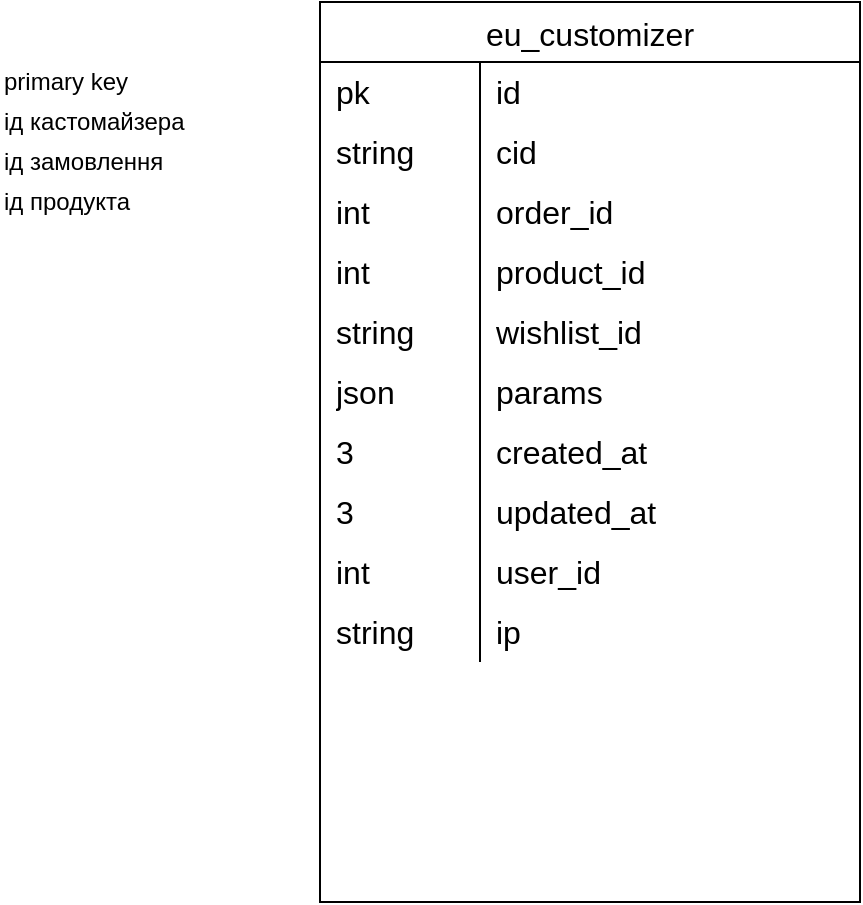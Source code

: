 <mxfile version="20.8.20" type="github">
  <diagram name="Page-1" id="3cN-lPrh8l8-ZixG8f44">
    <mxGraphModel dx="1057" dy="928" grid="1" gridSize="10" guides="1" tooltips="1" connect="1" arrows="1" fold="1" page="1" pageScale="1" pageWidth="850" pageHeight="1100" math="0" shadow="0">
      <root>
        <mxCell id="0" />
        <mxCell id="1" parent="0" />
        <mxCell id="XxdGgoXVJCoL5i5dYcoz-4" value="primary key" style="text;html=1;strokeColor=none;fillColor=none;align=left;verticalAlign=middle;whiteSpace=wrap;rounded=0;" vertex="1" parent="1">
          <mxGeometry x="80" y="140" width="110" height="20" as="geometry" />
        </mxCell>
        <mxCell id="XxdGgoXVJCoL5i5dYcoz-5" value="ід кастомайзера" style="text;html=1;strokeColor=none;fillColor=none;align=left;verticalAlign=middle;whiteSpace=wrap;rounded=0;" vertex="1" parent="1">
          <mxGeometry x="80" y="160" width="110" height="20" as="geometry" />
        </mxCell>
        <mxCell id="XxdGgoXVJCoL5i5dYcoz-6" value="ід замовлення" style="text;html=1;strokeColor=none;fillColor=none;align=left;verticalAlign=middle;whiteSpace=wrap;rounded=0;" vertex="1" parent="1">
          <mxGeometry x="80" y="180" width="110" height="20" as="geometry" />
        </mxCell>
        <mxCell id="XxdGgoXVJCoL5i5dYcoz-7" value="ід продукта" style="text;html=1;strokeColor=none;fillColor=none;align=left;verticalAlign=middle;whiteSpace=wrap;rounded=0;" vertex="1" parent="1">
          <mxGeometry x="80" y="200" width="110" height="20" as="geometry" />
        </mxCell>
        <mxCell id="XxdGgoXVJCoL5i5dYcoz-12" value="eu_customizer" style="shape=table;startSize=30;container=1;collapsible=0;childLayout=tableLayout;fixedRows=1;rowLines=0;fontStyle=0;strokeColor=default;fontSize=16;align=center;spacingLeft=0;" vertex="1" parent="1">
          <mxGeometry x="240" y="110" width="270" height="450" as="geometry" />
        </mxCell>
        <mxCell id="XxdGgoXVJCoL5i5dYcoz-13" value="" style="shape=tableRow;horizontal=0;startSize=0;swimlaneHead=0;swimlaneBody=0;top=0;left=0;bottom=0;right=0;collapsible=0;dropTarget=0;fillColor=none;points=[[0,0.5],[1,0.5]];portConstraint=eastwest;strokeColor=inherit;fontSize=16;align=left;spacingLeft=6;" vertex="1" parent="XxdGgoXVJCoL5i5dYcoz-12">
          <mxGeometry y="30" width="270" height="30" as="geometry" />
        </mxCell>
        <mxCell id="XxdGgoXVJCoL5i5dYcoz-14" value="pk" style="shape=partialRectangle;html=1;whiteSpace=wrap;connectable=0;fillColor=none;top=0;left=0;bottom=0;right=0;overflow=hidden;pointerEvents=1;strokeColor=inherit;fontSize=16;align=left;spacingLeft=6;" vertex="1" parent="XxdGgoXVJCoL5i5dYcoz-13">
          <mxGeometry width="80" height="30" as="geometry">
            <mxRectangle width="80" height="30" as="alternateBounds" />
          </mxGeometry>
        </mxCell>
        <mxCell id="XxdGgoXVJCoL5i5dYcoz-15" value="id" style="shape=partialRectangle;html=1;whiteSpace=wrap;connectable=0;fillColor=none;top=0;left=0;bottom=0;right=0;align=left;spacingLeft=6;overflow=hidden;strokeColor=inherit;fontSize=16;" vertex="1" parent="XxdGgoXVJCoL5i5dYcoz-13">
          <mxGeometry x="80" width="190" height="30" as="geometry">
            <mxRectangle width="190" height="30" as="alternateBounds" />
          </mxGeometry>
        </mxCell>
        <mxCell id="XxdGgoXVJCoL5i5dYcoz-16" value="" style="shape=tableRow;horizontal=0;startSize=0;swimlaneHead=0;swimlaneBody=0;top=0;left=0;bottom=0;right=0;collapsible=0;dropTarget=0;fillColor=none;points=[[0,0.5],[1,0.5]];portConstraint=eastwest;strokeColor=inherit;fontSize=16;align=left;spacingLeft=6;" vertex="1" parent="XxdGgoXVJCoL5i5dYcoz-12">
          <mxGeometry y="60" width="270" height="30" as="geometry" />
        </mxCell>
        <mxCell id="XxdGgoXVJCoL5i5dYcoz-17" value="string" style="shape=partialRectangle;html=1;whiteSpace=wrap;connectable=0;fillColor=none;top=0;left=0;bottom=0;right=0;overflow=hidden;strokeColor=inherit;fontSize=16;align=left;spacingLeft=6;" vertex="1" parent="XxdGgoXVJCoL5i5dYcoz-16">
          <mxGeometry width="80" height="30" as="geometry">
            <mxRectangle width="80" height="30" as="alternateBounds" />
          </mxGeometry>
        </mxCell>
        <mxCell id="XxdGgoXVJCoL5i5dYcoz-18" value="cid" style="shape=partialRectangle;html=1;whiteSpace=wrap;connectable=0;fillColor=none;top=0;left=0;bottom=0;right=0;align=left;spacingLeft=6;overflow=hidden;strokeColor=inherit;fontSize=16;" vertex="1" parent="XxdGgoXVJCoL5i5dYcoz-16">
          <mxGeometry x="80" width="190" height="30" as="geometry">
            <mxRectangle width="190" height="30" as="alternateBounds" />
          </mxGeometry>
        </mxCell>
        <mxCell id="XxdGgoXVJCoL5i5dYcoz-19" value="" style="shape=tableRow;horizontal=0;startSize=0;swimlaneHead=0;swimlaneBody=0;top=0;left=0;bottom=0;right=0;collapsible=0;dropTarget=0;fillColor=none;points=[[0,0.5],[1,0.5]];portConstraint=eastwest;strokeColor=inherit;fontSize=16;align=left;spacingLeft=6;" vertex="1" parent="XxdGgoXVJCoL5i5dYcoz-12">
          <mxGeometry y="90" width="270" height="30" as="geometry" />
        </mxCell>
        <mxCell id="XxdGgoXVJCoL5i5dYcoz-20" value="int" style="shape=partialRectangle;html=1;whiteSpace=wrap;connectable=0;fillColor=none;top=0;left=0;bottom=0;right=0;overflow=hidden;strokeColor=inherit;fontSize=16;align=left;spacingLeft=6;" vertex="1" parent="XxdGgoXVJCoL5i5dYcoz-19">
          <mxGeometry width="80" height="30" as="geometry">
            <mxRectangle width="80" height="30" as="alternateBounds" />
          </mxGeometry>
        </mxCell>
        <mxCell id="XxdGgoXVJCoL5i5dYcoz-21" value="order_id" style="shape=partialRectangle;html=1;whiteSpace=wrap;connectable=0;fillColor=none;top=0;left=0;bottom=0;right=0;align=left;spacingLeft=6;overflow=hidden;strokeColor=inherit;fontSize=16;" vertex="1" parent="XxdGgoXVJCoL5i5dYcoz-19">
          <mxGeometry x="80" width="190" height="30" as="geometry">
            <mxRectangle width="190" height="30" as="alternateBounds" />
          </mxGeometry>
        </mxCell>
        <mxCell id="XxdGgoXVJCoL5i5dYcoz-23" value="" style="shape=tableRow;horizontal=0;startSize=0;swimlaneHead=0;swimlaneBody=0;top=0;left=0;bottom=0;right=0;collapsible=0;dropTarget=0;fillColor=none;points=[[0,0.5],[1,0.5]];portConstraint=eastwest;strokeColor=inherit;fontSize=16;align=left;spacingLeft=6;" vertex="1" parent="XxdGgoXVJCoL5i5dYcoz-12">
          <mxGeometry y="120" width="270" height="30" as="geometry" />
        </mxCell>
        <mxCell id="XxdGgoXVJCoL5i5dYcoz-24" value="int" style="shape=partialRectangle;html=1;whiteSpace=wrap;connectable=0;fillColor=none;top=0;left=0;bottom=0;right=0;overflow=hidden;strokeColor=inherit;fontSize=16;align=left;spacingLeft=6;" vertex="1" parent="XxdGgoXVJCoL5i5dYcoz-23">
          <mxGeometry width="80" height="30" as="geometry">
            <mxRectangle width="80" height="30" as="alternateBounds" />
          </mxGeometry>
        </mxCell>
        <mxCell id="XxdGgoXVJCoL5i5dYcoz-25" value="product_id" style="shape=partialRectangle;html=1;whiteSpace=wrap;connectable=0;fillColor=none;top=0;left=0;bottom=0;right=0;align=left;spacingLeft=6;overflow=hidden;strokeColor=inherit;fontSize=16;" vertex="1" parent="XxdGgoXVJCoL5i5dYcoz-23">
          <mxGeometry x="80" width="190" height="30" as="geometry">
            <mxRectangle width="190" height="30" as="alternateBounds" />
          </mxGeometry>
        </mxCell>
        <mxCell id="XxdGgoXVJCoL5i5dYcoz-26" value="" style="shape=tableRow;horizontal=0;startSize=0;swimlaneHead=0;swimlaneBody=0;top=0;left=0;bottom=0;right=0;collapsible=0;dropTarget=0;fillColor=none;points=[[0,0.5],[1,0.5]];portConstraint=eastwest;strokeColor=inherit;fontSize=16;align=left;spacingLeft=6;" vertex="1" parent="XxdGgoXVJCoL5i5dYcoz-12">
          <mxGeometry y="150" width="270" height="30" as="geometry" />
        </mxCell>
        <mxCell id="XxdGgoXVJCoL5i5dYcoz-27" value="string" style="shape=partialRectangle;html=1;whiteSpace=wrap;connectable=0;fillColor=none;top=0;left=0;bottom=0;right=0;overflow=hidden;strokeColor=inherit;fontSize=16;align=left;spacingLeft=6;" vertex="1" parent="XxdGgoXVJCoL5i5dYcoz-26">
          <mxGeometry width="80" height="30" as="geometry">
            <mxRectangle width="80" height="30" as="alternateBounds" />
          </mxGeometry>
        </mxCell>
        <mxCell id="XxdGgoXVJCoL5i5dYcoz-28" value="wishlist_id" style="shape=partialRectangle;html=1;whiteSpace=wrap;connectable=0;fillColor=none;top=0;left=0;bottom=0;right=0;align=left;spacingLeft=6;overflow=hidden;strokeColor=inherit;fontSize=16;" vertex="1" parent="XxdGgoXVJCoL5i5dYcoz-26">
          <mxGeometry x="80" width="190" height="30" as="geometry">
            <mxRectangle width="190" height="30" as="alternateBounds" />
          </mxGeometry>
        </mxCell>
        <mxCell id="XxdGgoXVJCoL5i5dYcoz-35" value="" style="shape=tableRow;horizontal=0;startSize=0;swimlaneHead=0;swimlaneBody=0;top=0;left=0;bottom=0;right=0;collapsible=0;dropTarget=0;fillColor=none;points=[[0,0.5],[1,0.5]];portConstraint=eastwest;strokeColor=inherit;fontSize=16;align=left;spacingLeft=6;" vertex="1" parent="XxdGgoXVJCoL5i5dYcoz-12">
          <mxGeometry y="180" width="270" height="30" as="geometry" />
        </mxCell>
        <mxCell id="XxdGgoXVJCoL5i5dYcoz-36" value="json" style="shape=partialRectangle;html=1;whiteSpace=wrap;connectable=0;fillColor=none;top=0;left=0;bottom=0;right=0;overflow=hidden;strokeColor=inherit;fontSize=16;align=left;spacingLeft=6;" vertex="1" parent="XxdGgoXVJCoL5i5dYcoz-35">
          <mxGeometry width="80" height="30" as="geometry">
            <mxRectangle width="80" height="30" as="alternateBounds" />
          </mxGeometry>
        </mxCell>
        <mxCell id="XxdGgoXVJCoL5i5dYcoz-37" value="params" style="shape=partialRectangle;html=1;whiteSpace=wrap;connectable=0;fillColor=none;top=0;left=0;bottom=0;right=0;align=left;spacingLeft=6;overflow=hidden;strokeColor=inherit;fontSize=16;" vertex="1" parent="XxdGgoXVJCoL5i5dYcoz-35">
          <mxGeometry x="80" width="190" height="30" as="geometry">
            <mxRectangle width="190" height="30" as="alternateBounds" />
          </mxGeometry>
        </mxCell>
        <mxCell id="XxdGgoXVJCoL5i5dYcoz-29" value="" style="shape=tableRow;horizontal=0;startSize=0;swimlaneHead=0;swimlaneBody=0;top=0;left=0;bottom=0;right=0;collapsible=0;dropTarget=0;fillColor=none;points=[[0,0.5],[1,0.5]];portConstraint=eastwest;strokeColor=inherit;fontSize=16;align=left;spacingLeft=6;" vertex="1" parent="XxdGgoXVJCoL5i5dYcoz-12">
          <mxGeometry y="210" width="270" height="30" as="geometry" />
        </mxCell>
        <mxCell id="XxdGgoXVJCoL5i5dYcoz-30" value="3" style="shape=partialRectangle;html=1;whiteSpace=wrap;connectable=0;fillColor=none;top=0;left=0;bottom=0;right=0;overflow=hidden;strokeColor=inherit;fontSize=16;align=left;spacingLeft=6;" vertex="1" parent="XxdGgoXVJCoL5i5dYcoz-29">
          <mxGeometry width="80" height="30" as="geometry">
            <mxRectangle width="80" height="30" as="alternateBounds" />
          </mxGeometry>
        </mxCell>
        <mxCell id="XxdGgoXVJCoL5i5dYcoz-31" value="created_at" style="shape=partialRectangle;html=1;whiteSpace=wrap;connectable=0;fillColor=none;top=0;left=0;bottom=0;right=0;align=left;spacingLeft=6;overflow=hidden;strokeColor=inherit;fontSize=16;" vertex="1" parent="XxdGgoXVJCoL5i5dYcoz-29">
          <mxGeometry x="80" width="190" height="30" as="geometry">
            <mxRectangle width="190" height="30" as="alternateBounds" />
          </mxGeometry>
        </mxCell>
        <mxCell id="XxdGgoXVJCoL5i5dYcoz-32" value="" style="shape=tableRow;horizontal=0;startSize=0;swimlaneHead=0;swimlaneBody=0;top=0;left=0;bottom=0;right=0;collapsible=0;dropTarget=0;fillColor=none;points=[[0,0.5],[1,0.5]];portConstraint=eastwest;strokeColor=inherit;fontSize=16;align=left;spacingLeft=6;" vertex="1" parent="XxdGgoXVJCoL5i5dYcoz-12">
          <mxGeometry y="240" width="270" height="30" as="geometry" />
        </mxCell>
        <mxCell id="XxdGgoXVJCoL5i5dYcoz-33" value="3" style="shape=partialRectangle;html=1;whiteSpace=wrap;connectable=0;fillColor=none;top=0;left=0;bottom=0;right=0;overflow=hidden;strokeColor=inherit;fontSize=16;align=left;spacingLeft=6;" vertex="1" parent="XxdGgoXVJCoL5i5dYcoz-32">
          <mxGeometry width="80" height="30" as="geometry">
            <mxRectangle width="80" height="30" as="alternateBounds" />
          </mxGeometry>
        </mxCell>
        <mxCell id="XxdGgoXVJCoL5i5dYcoz-34" value="updated_at" style="shape=partialRectangle;html=1;whiteSpace=wrap;connectable=0;fillColor=none;top=0;left=0;bottom=0;right=0;align=left;spacingLeft=6;overflow=hidden;strokeColor=inherit;fontSize=16;" vertex="1" parent="XxdGgoXVJCoL5i5dYcoz-32">
          <mxGeometry x="80" width="190" height="30" as="geometry">
            <mxRectangle width="190" height="30" as="alternateBounds" />
          </mxGeometry>
        </mxCell>
        <mxCell id="XxdGgoXVJCoL5i5dYcoz-38" value="" style="shape=tableRow;horizontal=0;startSize=0;swimlaneHead=0;swimlaneBody=0;top=0;left=0;bottom=0;right=0;collapsible=0;dropTarget=0;fillColor=none;points=[[0,0.5],[1,0.5]];portConstraint=eastwest;strokeColor=inherit;fontSize=16;align=left;spacingLeft=6;" vertex="1" parent="XxdGgoXVJCoL5i5dYcoz-12">
          <mxGeometry y="270" width="270" height="30" as="geometry" />
        </mxCell>
        <mxCell id="XxdGgoXVJCoL5i5dYcoz-39" value="int" style="shape=partialRectangle;html=1;whiteSpace=wrap;connectable=0;fillColor=none;top=0;left=0;bottom=0;right=0;overflow=hidden;strokeColor=inherit;fontSize=16;align=left;spacingLeft=6;" vertex="1" parent="XxdGgoXVJCoL5i5dYcoz-38">
          <mxGeometry width="80" height="30" as="geometry">
            <mxRectangle width="80" height="30" as="alternateBounds" />
          </mxGeometry>
        </mxCell>
        <mxCell id="XxdGgoXVJCoL5i5dYcoz-40" value="user_id" style="shape=partialRectangle;html=1;whiteSpace=wrap;connectable=0;fillColor=none;top=0;left=0;bottom=0;right=0;align=left;spacingLeft=6;overflow=hidden;strokeColor=inherit;fontSize=16;" vertex="1" parent="XxdGgoXVJCoL5i5dYcoz-38">
          <mxGeometry x="80" width="190" height="30" as="geometry">
            <mxRectangle width="190" height="30" as="alternateBounds" />
          </mxGeometry>
        </mxCell>
        <mxCell id="XxdGgoXVJCoL5i5dYcoz-41" value="" style="shape=tableRow;horizontal=0;startSize=0;swimlaneHead=0;swimlaneBody=0;top=0;left=0;bottom=0;right=0;collapsible=0;dropTarget=0;fillColor=none;points=[[0,0.5],[1,0.5]];portConstraint=eastwest;strokeColor=inherit;fontSize=16;align=left;spacingLeft=6;" vertex="1" parent="XxdGgoXVJCoL5i5dYcoz-12">
          <mxGeometry y="300" width="270" height="30" as="geometry" />
        </mxCell>
        <mxCell id="XxdGgoXVJCoL5i5dYcoz-42" value="string" style="shape=partialRectangle;html=1;whiteSpace=wrap;connectable=0;fillColor=none;top=0;left=0;bottom=0;right=0;overflow=hidden;strokeColor=inherit;fontSize=16;align=left;spacingLeft=6;" vertex="1" parent="XxdGgoXVJCoL5i5dYcoz-41">
          <mxGeometry width="80" height="30" as="geometry">
            <mxRectangle width="80" height="30" as="alternateBounds" />
          </mxGeometry>
        </mxCell>
        <mxCell id="XxdGgoXVJCoL5i5dYcoz-43" value="ip" style="shape=partialRectangle;html=1;whiteSpace=wrap;connectable=0;fillColor=none;top=0;left=0;bottom=0;right=0;align=left;spacingLeft=6;overflow=hidden;strokeColor=inherit;fontSize=16;" vertex="1" parent="XxdGgoXVJCoL5i5dYcoz-41">
          <mxGeometry x="80" width="190" height="30" as="geometry">
            <mxRectangle width="190" height="30" as="alternateBounds" />
          </mxGeometry>
        </mxCell>
      </root>
    </mxGraphModel>
  </diagram>
</mxfile>
